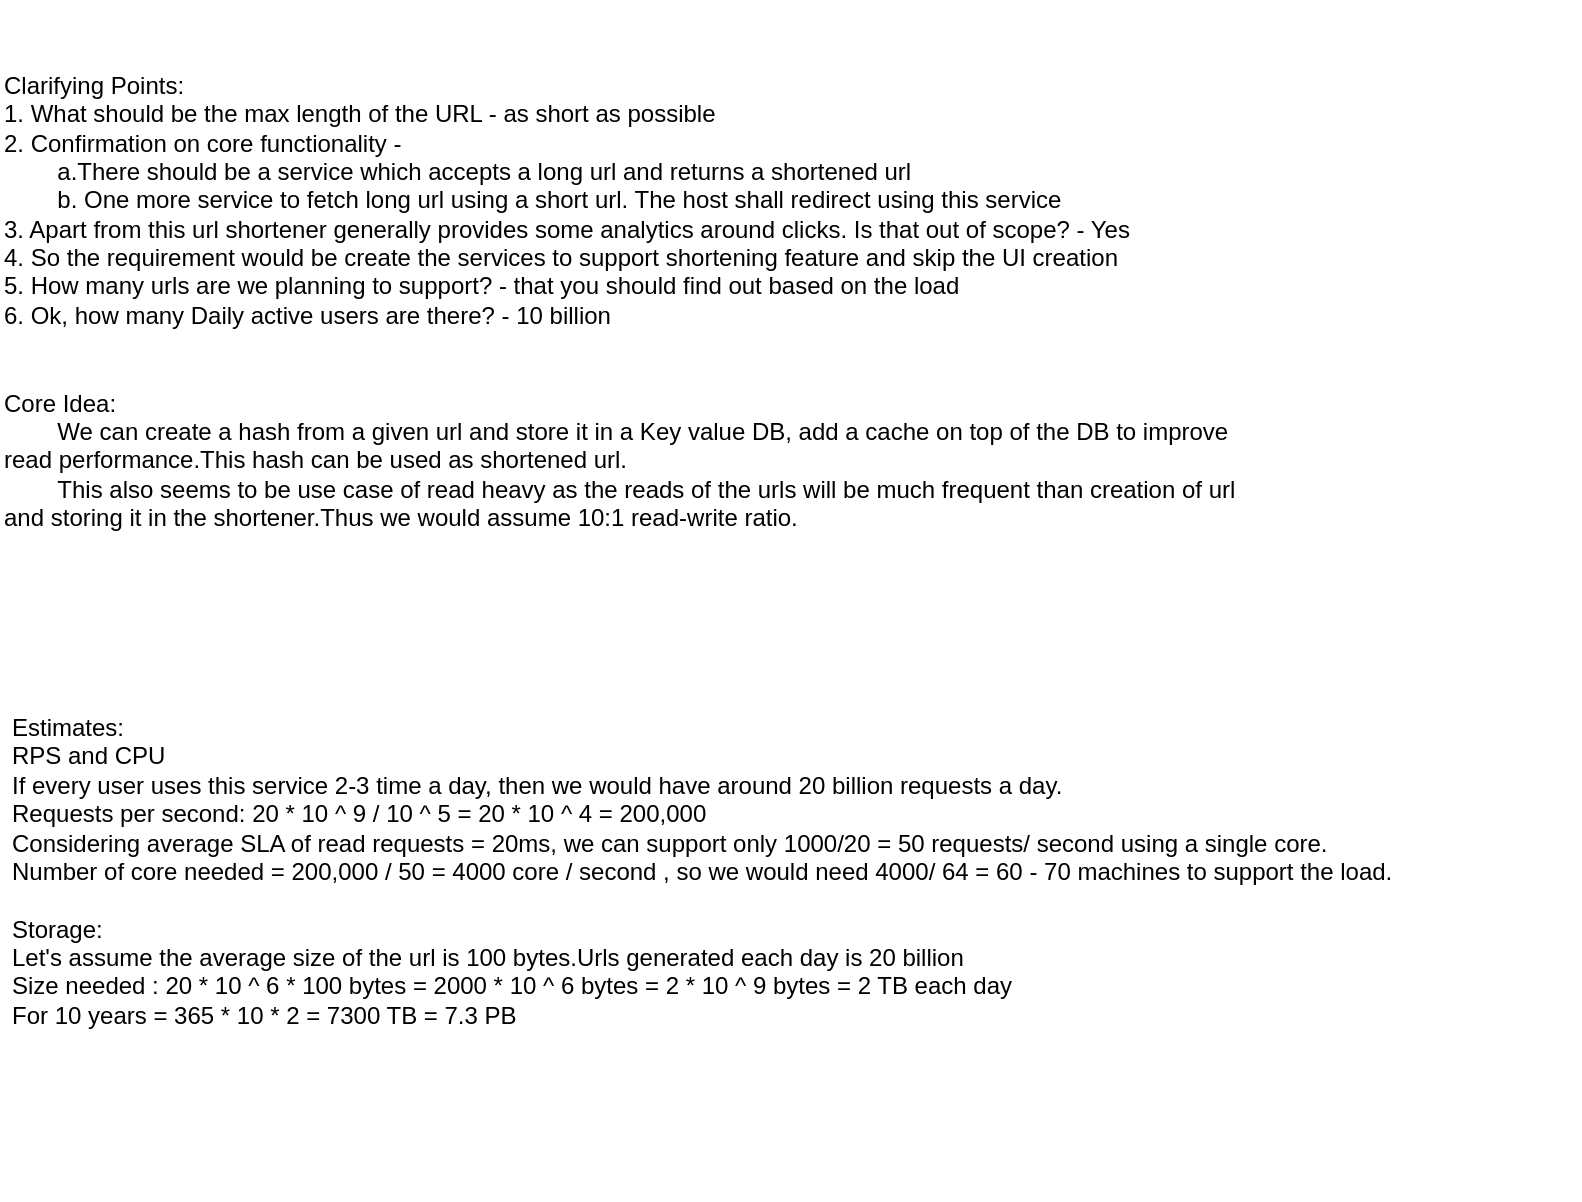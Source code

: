 <mxfile version="24.3.1" type="github">
  <diagram name="Page-1" id="OIAHOW4MRP7iXSUrzqny">
    <mxGraphModel dx="2074" dy="1190" grid="1" gridSize="10" guides="1" tooltips="1" connect="1" arrows="1" fold="1" page="1" pageScale="1" pageWidth="827" pageHeight="1169" math="0" shadow="0">
      <root>
        <mxCell id="0" />
        <mxCell id="1" parent="0" />
        <mxCell id="fmulczopTdYqbhKhcUvP-1" value="Clarifying Points:&lt;div&gt;1. What should be the max length of the URL - as short as possible&lt;/div&gt;&lt;div&gt;2. Confirmation on core functionality -&amp;nbsp;&lt;/div&gt;&lt;div&gt;&lt;span style=&quot;white-space: pre;&quot;&gt;&#x9;&lt;/span&gt;a.There should be a service which accepts a long url and returns a shortened url&lt;/div&gt;&lt;div&gt;&lt;span style=&quot;white-space: pre;&quot;&gt;&#x9;b. One more service to fetch long url using a short url. The host shall redirect using this service&lt;/span&gt;&lt;br&gt;&lt;/div&gt;&lt;div&gt;&lt;span style=&quot;white-space: pre;&quot;&gt;3. Apart from this url shortener generally provides some analytics around clicks. Is that out of scope? - Yes&lt;/span&gt;&lt;/div&gt;&lt;div&gt;&lt;span style=&quot;white-space: pre;&quot;&gt;4. So the requirement would be create the services to support shortening feature and skip the UI creation&lt;/span&gt;&lt;/div&gt;&lt;div&gt;&lt;span style=&quot;white-space: pre;&quot;&gt;5. How many urls are we planning to support? - that you should find out based on the load&lt;/span&gt;&lt;/div&gt;&lt;div&gt;&lt;span style=&quot;white-space: pre;&quot;&gt;6. Ok, how many Daily active users are there? - 10 billion&lt;/span&gt;&lt;/div&gt;" style="text;strokeColor=none;align=left;fillColor=none;html=1;verticalAlign=middle;whiteSpace=wrap;rounded=0;" vertex="1" parent="1">
          <mxGeometry x="30" y="90" width="790" height="200" as="geometry" />
        </mxCell>
        <mxCell id="fmulczopTdYqbhKhcUvP-3" value="Core Idea:&lt;div&gt;&lt;span style=&quot;white-space: pre;&quot;&gt;&#x9;&lt;/span&gt;We can create a hash from a given url and store it in a Key value DB, add a cache on top of the DB to improve read performance.This hash can be used as shortened url.&amp;nbsp;&lt;/div&gt;&lt;div&gt;&lt;span style=&quot;white-space: pre;&quot;&gt;&#x9;&lt;/span&gt;This also seems to be use case of read heavy as the reads of the urls will be much frequent than creation of url and storing it in the shortener.Thus we would assume 10:1 read-write ratio.&lt;/div&gt;" style="text;strokeColor=none;align=left;fillColor=none;html=1;verticalAlign=middle;whiteSpace=wrap;rounded=0;" vertex="1" parent="1">
          <mxGeometry x="30" y="280" width="630" height="80" as="geometry" />
        </mxCell>
        <mxCell id="fmulczopTdYqbhKhcUvP-4" value="Estimates:&lt;div&gt;RPS and CPU&lt;br&gt;&lt;div&gt;If every user uses this service 2-3 time a day, then we would have around 20 billion requests a day.&lt;/div&gt;&lt;div&gt;Requests per second: 20 * 10 ^ 9 / 10 ^ 5 = 20 * 10 ^ 4 = 200,000&lt;/div&gt;&lt;div&gt;Considering average SLA of read requests = 20ms, we can support only 1000/20 = 50 requests/ second using a single core.&lt;/div&gt;&lt;div&gt;Number of core needed = 200,000 / 50 = 4000 core / second , so we would need 4000/ 64 = 60 - 70 machines to support the load.&lt;/div&gt;&lt;div&gt;&lt;br&gt;&lt;/div&gt;&lt;div&gt;Storage:&lt;/div&gt;&lt;div&gt;Let&#39;s assume the average size of the url is 100 bytes.Urls generated each day is 20 billion&lt;/div&gt;&lt;div&gt;Size needed : 20 * 10 ^ 6 * 100 bytes = 2000 * 10 ^ 6 bytes = 2 * 10 ^ 9 bytes = 2 TB each day&lt;/div&gt;&lt;div&gt;For 10 years = 365 * 10 * 2 = 7300 TB = 7.3 PB&lt;/div&gt;&lt;div&gt;&lt;br&gt;&lt;/div&gt;&lt;div&gt;&lt;br&gt;&lt;/div&gt;&lt;/div&gt;" style="text;strokeColor=none;align=left;fillColor=none;html=1;verticalAlign=middle;whiteSpace=wrap;rounded=0;" vertex="1" parent="1">
          <mxGeometry x="34" y="390" width="760" height="300" as="geometry" />
        </mxCell>
      </root>
    </mxGraphModel>
  </diagram>
</mxfile>
